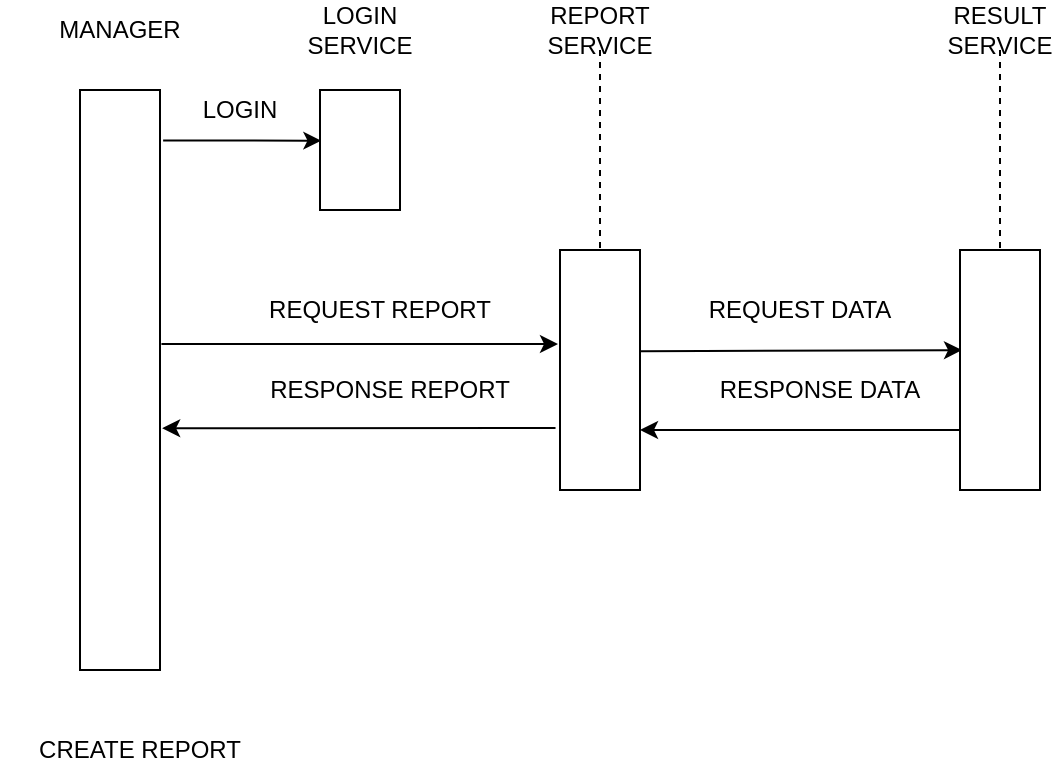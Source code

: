 <mxfile version="13.0.7" type="device"><diagram id="uTESUbTPEmLfeN9tpKWb" name="Page-1"><mxGraphModel dx="1185" dy="627" grid="1" gridSize="10" guides="1" tooltips="1" connect="1" arrows="1" fold="1" page="1" pageScale="1" pageWidth="1920" pageHeight="1200" math="0" shadow="0"><root><mxCell id="0"/><mxCell id="1" parent="0"/><mxCell id="8KfCLiQHWNBNLcaElVn6-9" style="edgeStyle=none;orthogonalLoop=1;jettySize=auto;html=1;entryX=0.017;entryY=0.422;entryDx=0;entryDy=0;entryPerimeter=0;exitX=1.039;exitY=0.087;exitDx=0;exitDy=0;exitPerimeter=0;" edge="1" parent="1" source="8KfCLiQHWNBNLcaElVn6-1" target="8KfCLiQHWNBNLcaElVn6-2"><mxGeometry relative="1" as="geometry"/></mxCell><mxCell id="8KfCLiQHWNBNLcaElVn6-10" style="edgeStyle=none;orthogonalLoop=1;jettySize=auto;html=1;exitX=1.018;exitY=0.438;exitDx=0;exitDy=0;exitPerimeter=0;" edge="1" parent="1" source="8KfCLiQHWNBNLcaElVn6-1"><mxGeometry relative="1" as="geometry"><mxPoint x="130" y="207" as="sourcePoint"/><mxPoint x="319" y="207" as="targetPoint"/></mxGeometry></mxCell><mxCell id="8KfCLiQHWNBNLcaElVn6-1" value="" style="rounded=0;whiteSpace=wrap;html=1;" vertex="1" parent="1"><mxGeometry x="80" y="80" width="40" height="290" as="geometry"/></mxCell><mxCell id="8KfCLiQHWNBNLcaElVn6-2" value="" style="rounded=0;whiteSpace=wrap;html=1;" vertex="1" parent="1"><mxGeometry x="200" y="80" width="40" height="60" as="geometry"/></mxCell><mxCell id="8KfCLiQHWNBNLcaElVn6-11" style="edgeStyle=none;orthogonalLoop=1;jettySize=auto;html=1;entryX=0.025;entryY=0.417;entryDx=0;entryDy=0;entryPerimeter=0;exitX=1;exitY=0.422;exitDx=0;exitDy=0;exitPerimeter=0;" edge="1" parent="1" source="8KfCLiQHWNBNLcaElVn6-3" target="8KfCLiQHWNBNLcaElVn6-4"><mxGeometry relative="1" as="geometry"/></mxCell><mxCell id="8KfCLiQHWNBNLcaElVn6-17" style="edgeStyle=none;orthogonalLoop=1;jettySize=auto;html=1;entryX=1.027;entryY=0.583;entryDx=0;entryDy=0;entryPerimeter=0;exitX=-0.056;exitY=0.742;exitDx=0;exitDy=0;exitPerimeter=0;" edge="1" parent="1" source="8KfCLiQHWNBNLcaElVn6-3" target="8KfCLiQHWNBNLcaElVn6-1"><mxGeometry relative="1" as="geometry"/></mxCell><mxCell id="8KfCLiQHWNBNLcaElVn6-3" value="" style="rounded=0;whiteSpace=wrap;html=1;" vertex="1" parent="1"><mxGeometry x="320" y="160" width="40" height="120" as="geometry"/></mxCell><mxCell id="8KfCLiQHWNBNLcaElVn6-18" style="edgeStyle=none;orthogonalLoop=1;jettySize=auto;html=1;entryX=1;entryY=0.75;entryDx=0;entryDy=0;exitX=0;exitY=0.75;exitDx=0;exitDy=0;" edge="1" parent="1" source="8KfCLiQHWNBNLcaElVn6-4" target="8KfCLiQHWNBNLcaElVn6-3"><mxGeometry relative="1" as="geometry"/></mxCell><mxCell id="8KfCLiQHWNBNLcaElVn6-4" value="" style="rounded=0;whiteSpace=wrap;html=1;" vertex="1" parent="1"><mxGeometry x="520" y="160" width="40" height="120" as="geometry"/></mxCell><mxCell id="8KfCLiQHWNBNLcaElVn6-5" value="MANAGER" style="text;html=1;strokeColor=none;fillColor=none;align=center;verticalAlign=middle;whiteSpace=wrap;rounded=0;" vertex="1" parent="1"><mxGeometry x="80" y="40" width="40" height="20" as="geometry"/></mxCell><mxCell id="8KfCLiQHWNBNLcaElVn6-6" value="LOGIN SERVICE" style="text;html=1;strokeColor=none;fillColor=none;align=center;verticalAlign=middle;whiteSpace=wrap;rounded=0;" vertex="1" parent="1"><mxGeometry x="200" y="40" width="40" height="20" as="geometry"/></mxCell><mxCell id="8KfCLiQHWNBNLcaElVn6-22" style="edgeStyle=none;orthogonalLoop=1;jettySize=auto;html=1;dashed=1;endArrow=none;" edge="1" parent="1" source="8KfCLiQHWNBNLcaElVn6-7" target="8KfCLiQHWNBNLcaElVn6-3"><mxGeometry relative="1" as="geometry"/></mxCell><mxCell id="8KfCLiQHWNBNLcaElVn6-7" value="REPORT SERVICE" style="text;html=1;strokeColor=none;fillColor=none;align=center;verticalAlign=middle;whiteSpace=wrap;rounded=0;" vertex="1" parent="1"><mxGeometry x="320" y="40" width="40" height="20" as="geometry"/></mxCell><mxCell id="8KfCLiQHWNBNLcaElVn6-21" style="edgeStyle=none;orthogonalLoop=1;jettySize=auto;html=1;entryX=0.5;entryY=0;entryDx=0;entryDy=0;dashed=1;endArrow=none;" edge="1" parent="1" source="8KfCLiQHWNBNLcaElVn6-8" target="8KfCLiQHWNBNLcaElVn6-4"><mxGeometry relative="1" as="geometry"/></mxCell><mxCell id="8KfCLiQHWNBNLcaElVn6-8" value="RESULT SERVICE" style="text;html=1;strokeColor=none;fillColor=none;align=center;verticalAlign=middle;whiteSpace=wrap;rounded=0;" vertex="1" parent="1"><mxGeometry x="520" y="40" width="40" height="20" as="geometry"/></mxCell><mxCell id="8KfCLiQHWNBNLcaElVn6-23" value="LOGIN" style="text;html=1;strokeColor=none;fillColor=none;align=center;verticalAlign=middle;whiteSpace=wrap;rounded=0;" vertex="1" parent="1"><mxGeometry x="140" y="80" width="40" height="20" as="geometry"/></mxCell><mxCell id="8KfCLiQHWNBNLcaElVn6-24" value="REQUEST REPORT" style="text;html=1;strokeColor=none;fillColor=none;align=center;verticalAlign=middle;whiteSpace=wrap;rounded=0;" vertex="1" parent="1"><mxGeometry x="170" y="180" width="120" height="20" as="geometry"/></mxCell><mxCell id="8KfCLiQHWNBNLcaElVn6-25" value="REQUEST DATA" style="text;html=1;strokeColor=none;fillColor=none;align=center;verticalAlign=middle;whiteSpace=wrap;rounded=0;" vertex="1" parent="1"><mxGeometry x="390" y="180" width="100" height="20" as="geometry"/></mxCell><mxCell id="8KfCLiQHWNBNLcaElVn6-26" value="RESPONSE REPORT" style="text;html=1;strokeColor=none;fillColor=none;align=center;verticalAlign=middle;whiteSpace=wrap;rounded=0;" vertex="1" parent="1"><mxGeometry x="170" y="220" width="130" height="20" as="geometry"/></mxCell><mxCell id="8KfCLiQHWNBNLcaElVn6-27" value="RESPONSE DATA" style="text;html=1;strokeColor=none;fillColor=none;align=center;verticalAlign=middle;whiteSpace=wrap;rounded=0;" vertex="1" parent="1"><mxGeometry x="390" y="220" width="120" height="20" as="geometry"/></mxCell><mxCell id="8KfCLiQHWNBNLcaElVn6-28" value="CREATE REPORT" style="text;html=1;strokeColor=none;fillColor=none;align=center;verticalAlign=middle;whiteSpace=wrap;rounded=0;" vertex="1" parent="1"><mxGeometry x="40" y="400" width="140" height="20" as="geometry"/></mxCell></root></mxGraphModel></diagram></mxfile>